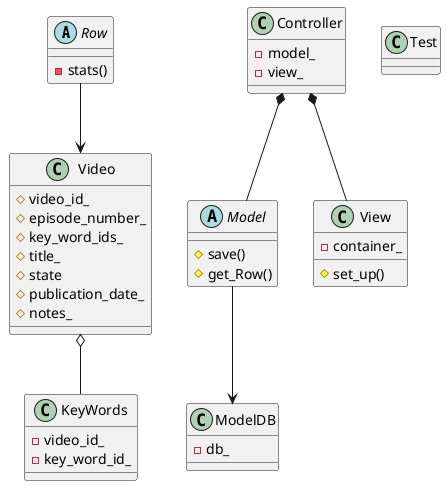 @startuml Class Diagram

abstract class Row{
    -stats()
}
class Controller{
    -model_
    -view_
}
abstract class Model{
    #save()
    #get_Row()
}
class ModelDB{
    -db_
}
class KeyWords{
    -video_id_
    -key_word_id_
}

class View{
    -container_
    #set_up()
}
class Video {
    #video_id_
    #episode_number_
    #key_word_ids_
    #title_
    #state
    #publication_date_
    #notes_
}


class Test

Controller *-- Model

Controller *-- View

Row --> Video

Video o-- KeyWords

Model --> ModelDB


@enduml
